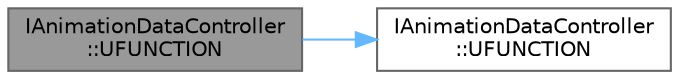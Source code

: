digraph "IAnimationDataController::UFUNCTION"
{
 // INTERACTIVE_SVG=YES
 // LATEX_PDF_SIZE
  bgcolor="transparent";
  edge [fontname=Helvetica,fontsize=10,labelfontname=Helvetica,labelfontsize=10];
  node [fontname=Helvetica,fontsize=10,shape=box,height=0.2,width=0.4];
  rankdir="LR";
  Node1 [id="Node000001",label="IAnimationDataController\l::UFUNCTION",height=0.2,width=0.4,color="gray40", fillcolor="grey60", style="filled", fontcolor="black",tooltip="Sets the total play-able length in seconds."];
  Node1 -> Node2 [id="edge1_Node000001_Node000002",color="steelblue1",style="solid",tooltip=" "];
  Node2 [id="Node000002",label="IAnimationDataController\l::UFUNCTION",height=0.2,width=0.4,color="grey40", fillcolor="white", style="filled",URL="$d5/db0/classIAnimationDataController.html#a52cdb3aa64e0da9bf8d4e5ee8153c14f",tooltip="Sets the AnimDataModel instance this controller is supposed to be targeting."];
}
